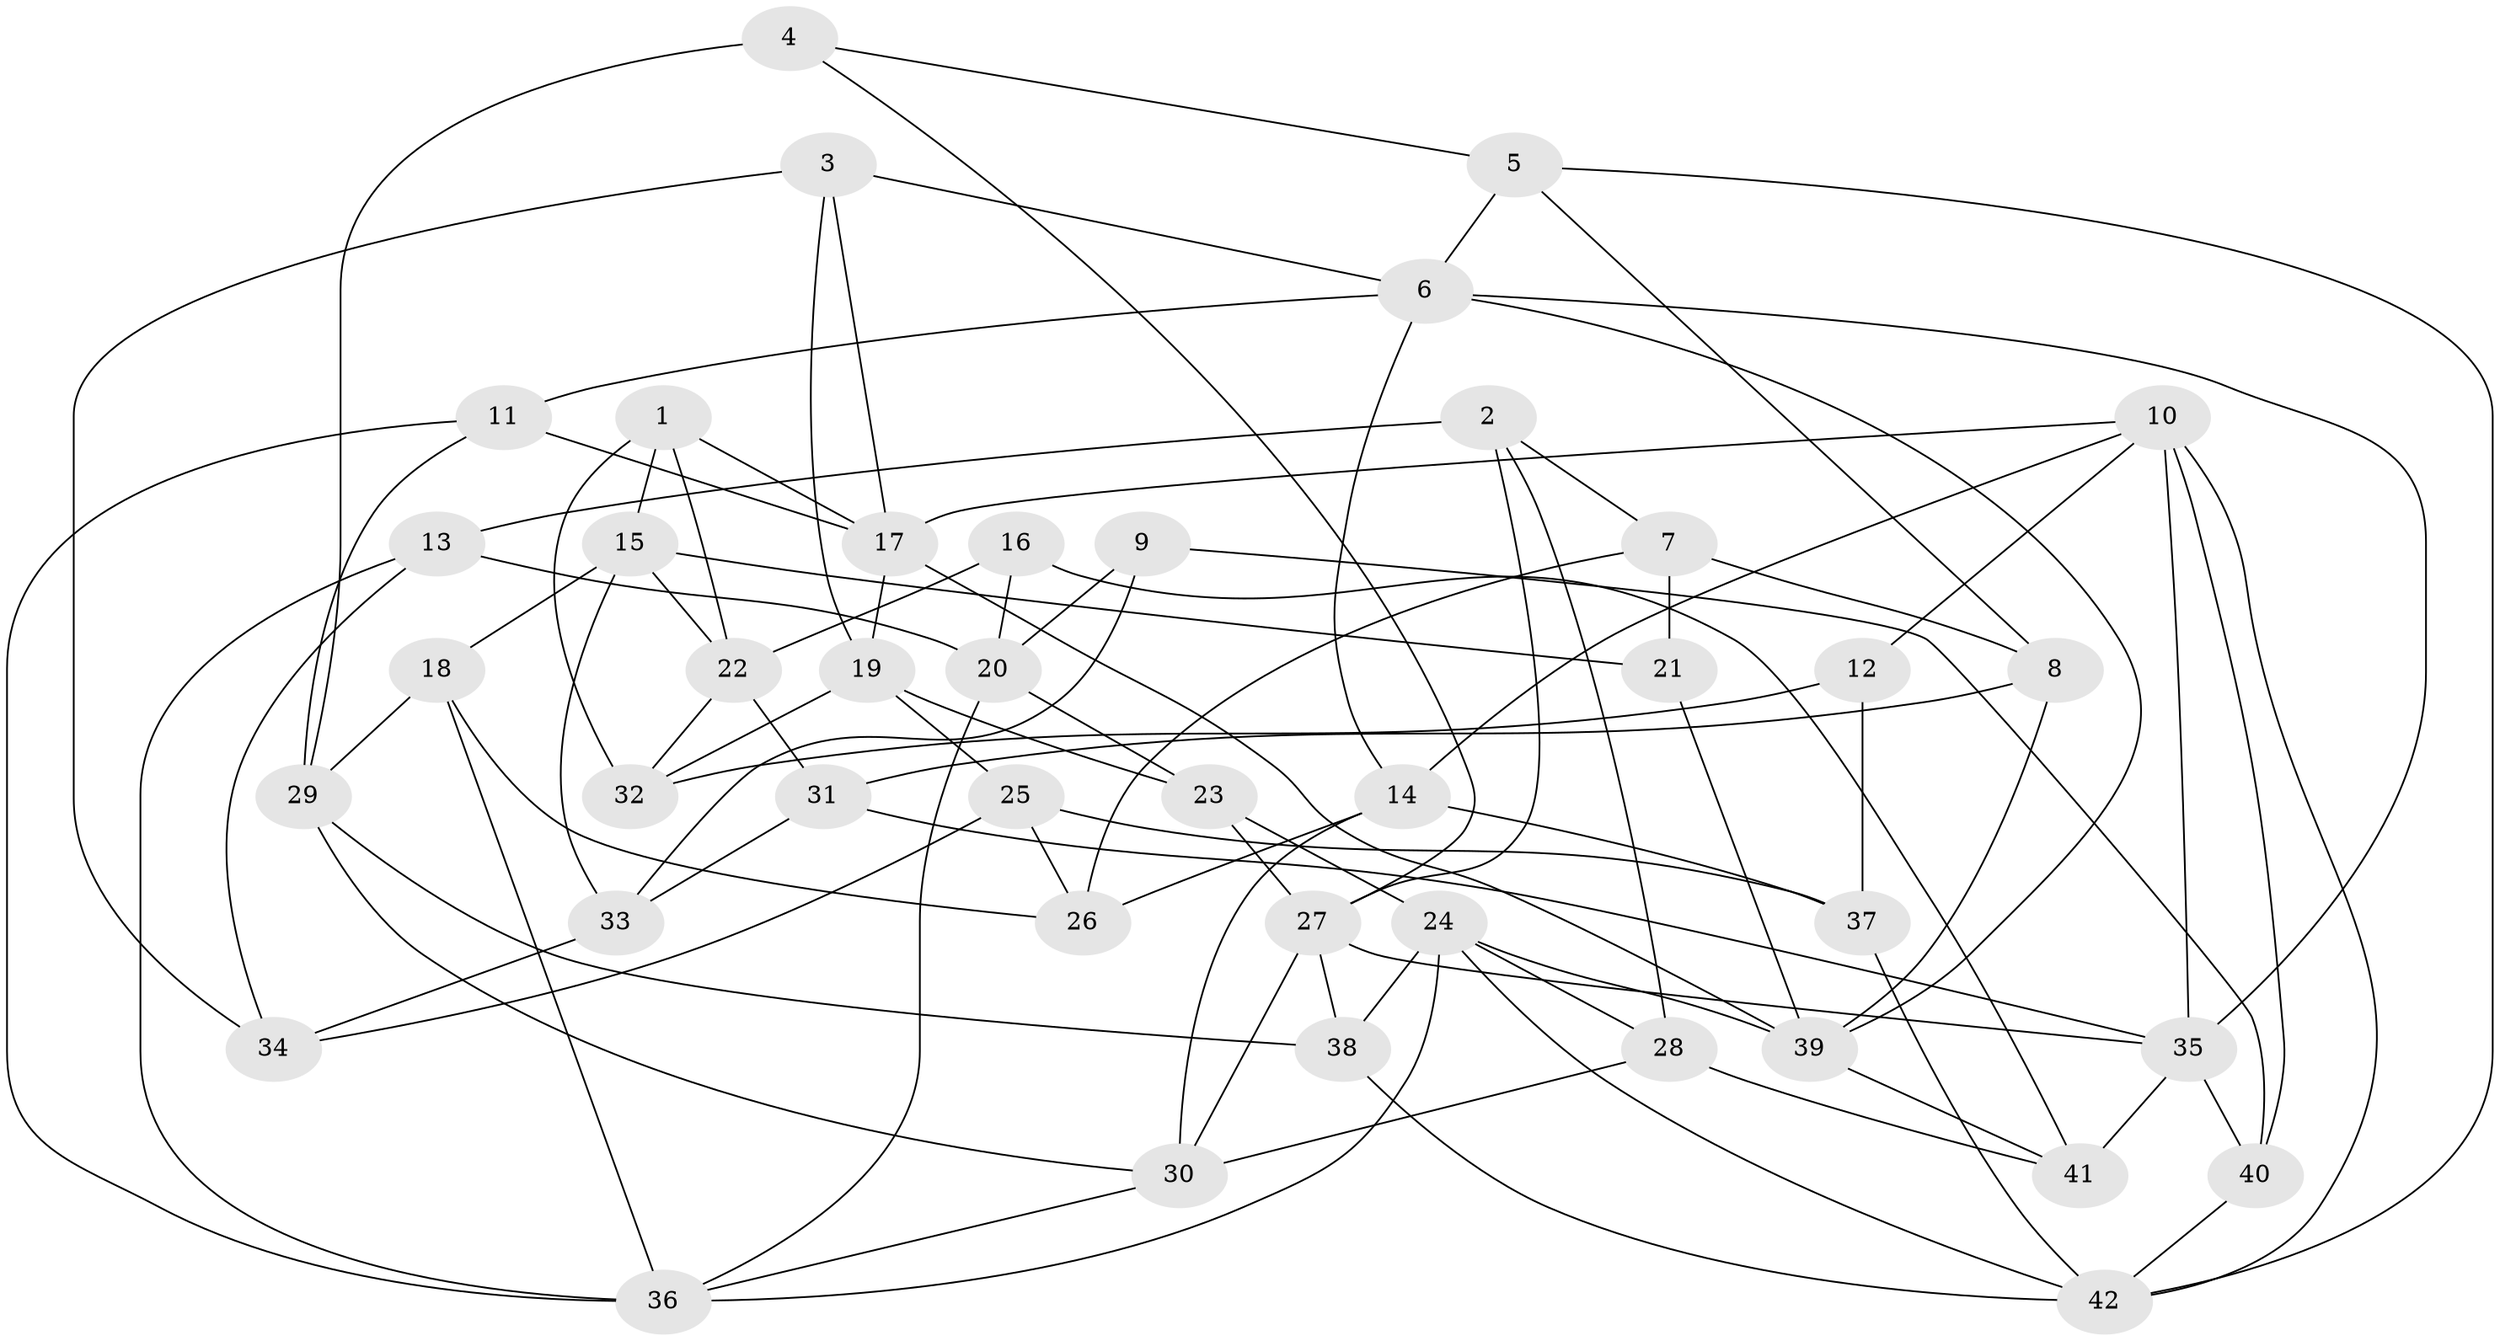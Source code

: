 // original degree distribution, {4: 1.0}
// Generated by graph-tools (version 1.1) at 2025/38/03/04/25 23:38:17]
// undirected, 42 vertices, 94 edges
graph export_dot {
  node [color=gray90,style=filled];
  1;
  2;
  3;
  4;
  5;
  6;
  7;
  8;
  9;
  10;
  11;
  12;
  13;
  14;
  15;
  16;
  17;
  18;
  19;
  20;
  21;
  22;
  23;
  24;
  25;
  26;
  27;
  28;
  29;
  30;
  31;
  32;
  33;
  34;
  35;
  36;
  37;
  38;
  39;
  40;
  41;
  42;
  1 -- 15 [weight=1.0];
  1 -- 17 [weight=1.0];
  1 -- 22 [weight=1.0];
  1 -- 32 [weight=1.0];
  2 -- 7 [weight=1.0];
  2 -- 13 [weight=1.0];
  2 -- 27 [weight=1.0];
  2 -- 28 [weight=1.0];
  3 -- 6 [weight=1.0];
  3 -- 17 [weight=1.0];
  3 -- 19 [weight=1.0];
  3 -- 34 [weight=1.0];
  4 -- 5 [weight=1.0];
  4 -- 27 [weight=1.0];
  4 -- 29 [weight=2.0];
  5 -- 6 [weight=1.0];
  5 -- 8 [weight=1.0];
  5 -- 42 [weight=1.0];
  6 -- 11 [weight=1.0];
  6 -- 14 [weight=1.0];
  6 -- 35 [weight=1.0];
  6 -- 39 [weight=1.0];
  7 -- 8 [weight=1.0];
  7 -- 21 [weight=1.0];
  7 -- 26 [weight=1.0];
  8 -- 31 [weight=1.0];
  8 -- 39 [weight=1.0];
  9 -- 20 [weight=2.0];
  9 -- 33 [weight=1.0];
  9 -- 40 [weight=1.0];
  10 -- 12 [weight=1.0];
  10 -- 14 [weight=1.0];
  10 -- 17 [weight=1.0];
  10 -- 35 [weight=1.0];
  10 -- 40 [weight=1.0];
  10 -- 42 [weight=1.0];
  11 -- 17 [weight=1.0];
  11 -- 29 [weight=1.0];
  11 -- 36 [weight=1.0];
  12 -- 32 [weight=2.0];
  12 -- 37 [weight=1.0];
  13 -- 20 [weight=1.0];
  13 -- 34 [weight=1.0];
  13 -- 36 [weight=1.0];
  14 -- 26 [weight=1.0];
  14 -- 30 [weight=2.0];
  14 -- 37 [weight=1.0];
  15 -- 18 [weight=1.0];
  15 -- 21 [weight=2.0];
  15 -- 22 [weight=1.0];
  15 -- 33 [weight=1.0];
  16 -- 20 [weight=1.0];
  16 -- 22 [weight=2.0];
  16 -- 41 [weight=1.0];
  17 -- 19 [weight=1.0];
  17 -- 39 [weight=1.0];
  18 -- 26 [weight=1.0];
  18 -- 29 [weight=1.0];
  18 -- 36 [weight=1.0];
  19 -- 23 [weight=1.0];
  19 -- 25 [weight=1.0];
  19 -- 32 [weight=2.0];
  20 -- 23 [weight=1.0];
  20 -- 36 [weight=1.0];
  21 -- 39 [weight=1.0];
  22 -- 31 [weight=1.0];
  22 -- 32 [weight=1.0];
  23 -- 24 [weight=1.0];
  23 -- 27 [weight=1.0];
  24 -- 28 [weight=1.0];
  24 -- 36 [weight=1.0];
  24 -- 38 [weight=1.0];
  24 -- 39 [weight=1.0];
  24 -- 42 [weight=1.0];
  25 -- 26 [weight=1.0];
  25 -- 34 [weight=1.0];
  25 -- 37 [weight=1.0];
  27 -- 30 [weight=1.0];
  27 -- 35 [weight=1.0];
  27 -- 38 [weight=1.0];
  28 -- 30 [weight=1.0];
  28 -- 41 [weight=1.0];
  29 -- 30 [weight=1.0];
  29 -- 38 [weight=1.0];
  30 -- 36 [weight=1.0];
  31 -- 33 [weight=1.0];
  31 -- 35 [weight=1.0];
  33 -- 34 [weight=1.0];
  35 -- 40 [weight=1.0];
  35 -- 41 [weight=1.0];
  37 -- 42 [weight=1.0];
  38 -- 42 [weight=1.0];
  39 -- 41 [weight=1.0];
  40 -- 42 [weight=1.0];
}
